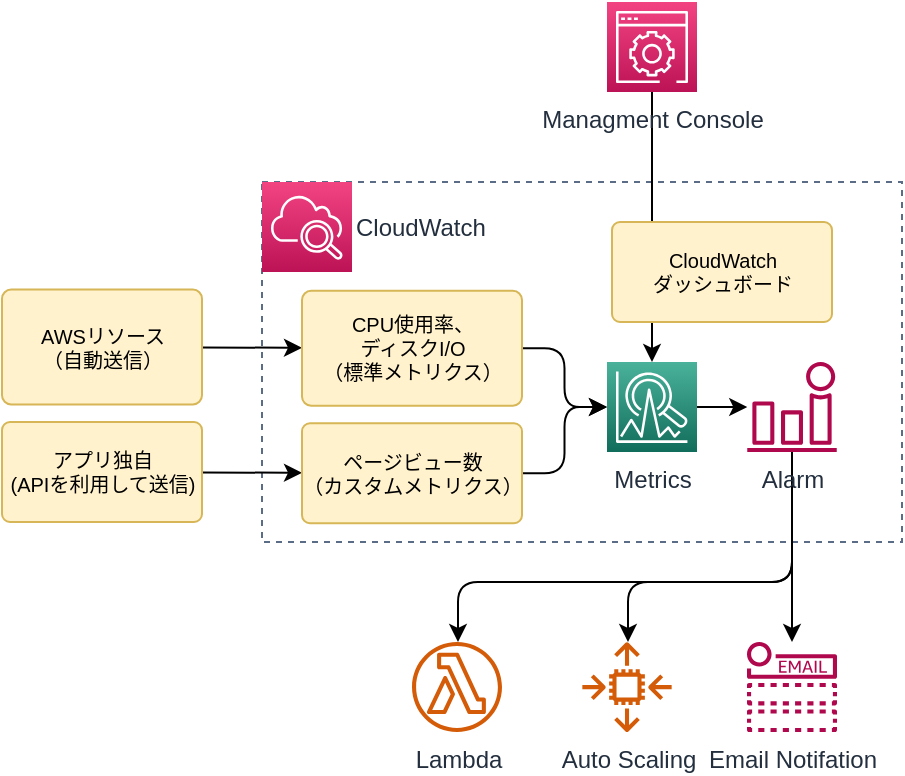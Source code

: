 <mxfile version="21.0.2" type="github" pages="5">
  <diagram id="PgkF_S0J_-EuKKebUi4g" name="Page-1">
    <mxGraphModel dx="1087" dy="732" grid="1" gridSize="10" guides="1" tooltips="1" connect="1" arrows="1" fold="1" page="1" pageScale="1" pageWidth="850" pageHeight="1100" math="0" shadow="0">
      <root>
        <mxCell id="0" />
        <mxCell id="1" parent="0" />
        <mxCell id="9" value="" style="fillColor=none;strokeColor=#5A6C86;dashed=1;verticalAlign=top;fontStyle=0;fontColor=#5A6C86;" parent="1" vertex="1">
          <mxGeometry x="240" y="120" width="320" height="180" as="geometry" />
        </mxCell>
        <mxCell id="2" value="CloudWatch" style="sketch=0;points=[[0,0,0],[0.25,0,0],[0.5,0,0],[0.75,0,0],[1,0,0],[0,1,0],[0.25,1,0],[0.5,1,0],[0.75,1,0],[1,1,0],[0,0.25,0],[0,0.5,0],[0,0.75,0],[1,0.25,0],[1,0.5,0],[1,0.75,0]];points=[[0,0,0],[0.25,0,0],[0.5,0,0],[0.75,0,0],[1,0,0],[0,1,0],[0.25,1,0],[0.5,1,0],[0.75,1,0],[1,1,0],[0,0.25,0],[0,0.5,0],[0,0.75,0],[1,0.25,0],[1,0.5,0],[1,0.75,0]];outlineConnect=0;fontColor=#232F3E;gradientColor=#F34482;gradientDirection=north;fillColor=#BC1356;strokeColor=#ffffff;dashed=0;verticalLabelPosition=middle;verticalAlign=middle;align=left;html=1;fontSize=12;fontStyle=0;aspect=fixed;shape=mxgraph.aws4.resourceIcon;resIcon=mxgraph.aws4.cloudwatch_2;labelPosition=right;" parent="1" vertex="1">
          <mxGeometry x="240" y="120" width="45" height="45" as="geometry" />
        </mxCell>
        <mxCell id="22" style="edgeStyle=orthogonalEdgeStyle;html=1;fontSize=10;" parent="1" source="3" target="4" edge="1">
          <mxGeometry relative="1" as="geometry" />
        </mxCell>
        <mxCell id="23" style="edgeStyle=orthogonalEdgeStyle;html=1;fontSize=10;" parent="1" source="3" target="5" edge="1">
          <mxGeometry relative="1" as="geometry">
            <Array as="points">
              <mxPoint x="505" y="320" />
              <mxPoint x="423" y="320" />
            </Array>
          </mxGeometry>
        </mxCell>
        <mxCell id="24" style="edgeStyle=orthogonalEdgeStyle;html=1;fontSize=10;" parent="1" source="3" target="6" edge="1">
          <mxGeometry relative="1" as="geometry">
            <Array as="points">
              <mxPoint x="505" y="320" />
              <mxPoint x="338" y="320" />
            </Array>
          </mxGeometry>
        </mxCell>
        <mxCell id="3" value="Alarm" style="sketch=0;outlineConnect=0;fontColor=#232F3E;gradientColor=none;fillColor=#B0084D;strokeColor=none;dashed=0;verticalLabelPosition=bottom;verticalAlign=top;align=center;html=1;fontSize=12;fontStyle=0;aspect=fixed;pointerEvents=1;shape=mxgraph.aws4.alarm;" parent="1" vertex="1">
          <mxGeometry x="482.5" y="210" width="45" height="45" as="geometry" />
        </mxCell>
        <mxCell id="4" value="Email Notifation" style="sketch=0;outlineConnect=0;fontColor=#232F3E;gradientColor=none;fillColor=#B0084D;strokeColor=none;dashed=0;verticalLabelPosition=bottom;verticalAlign=top;align=center;html=1;fontSize=12;fontStyle=0;aspect=fixed;pointerEvents=1;shape=mxgraph.aws4.email_notification;" parent="1" vertex="1">
          <mxGeometry x="482.5" y="350" width="45" height="45" as="geometry" />
        </mxCell>
        <mxCell id="5" value="Auto Scaling" style="sketch=0;outlineConnect=0;fontColor=#232F3E;gradientColor=none;fillColor=#D45B07;strokeColor=none;dashed=0;verticalLabelPosition=bottom;verticalAlign=top;align=center;html=1;fontSize=12;fontStyle=0;aspect=fixed;pointerEvents=1;shape=mxgraph.aws4.auto_scaling2;" parent="1" vertex="1">
          <mxGeometry x="400" y="350" width="45" height="45" as="geometry" />
        </mxCell>
        <mxCell id="6" value="Lambda" style="sketch=0;outlineConnect=0;fontColor=#232F3E;gradientColor=none;fillColor=#D45B07;strokeColor=none;dashed=0;verticalLabelPosition=bottom;verticalAlign=top;align=center;html=1;fontSize=12;fontStyle=0;aspect=fixed;pointerEvents=1;shape=mxgraph.aws4.lambda_function;" parent="1" vertex="1">
          <mxGeometry x="315" y="350" width="45" height="45" as="geometry" />
        </mxCell>
        <mxCell id="20" style="edgeStyle=orthogonalEdgeStyle;html=1;fontSize=10;" parent="1" source="7" target="3" edge="1">
          <mxGeometry relative="1" as="geometry" />
        </mxCell>
        <mxCell id="7" value="Metrics" style="sketch=0;points=[[0,0,0],[0.25,0,0],[0.5,0,0],[0.75,0,0],[1,0,0],[0,1,0],[0.25,1,0],[0.5,1,0],[0.75,1,0],[1,1,0],[0,0.25,0],[0,0.5,0],[0,0.75,0],[1,0.25,0],[1,0.5,0],[1,0.75,0]];outlineConnect=0;fontColor=#232F3E;gradientColor=#4AB29A;gradientDirection=north;fillColor=#116D5B;strokeColor=#ffffff;dashed=0;verticalLabelPosition=bottom;verticalAlign=top;align=center;html=1;fontSize=12;fontStyle=0;aspect=fixed;shape=mxgraph.aws4.resourceIcon;resIcon=mxgraph.aws4.lookout_for_metrics;" parent="1" vertex="1">
          <mxGeometry x="412.5" y="210" width="45" height="45" as="geometry" />
        </mxCell>
        <mxCell id="21" style="edgeStyle=orthogonalEdgeStyle;html=1;fontSize=10;" parent="1" source="8" target="7" edge="1">
          <mxGeometry relative="1" as="geometry" />
        </mxCell>
        <mxCell id="8" value="Managment Console" style="sketch=0;points=[[0,0,0],[0.25,0,0],[0.5,0,0],[0.75,0,0],[1,0,0],[0,1,0],[0.25,1,0],[0.5,1,0],[0.75,1,0],[1,1,0],[0,0.25,0],[0,0.5,0],[0,0.75,0],[1,0.25,0],[1,0.5,0],[1,0.75,0]];points=[[0,0,0],[0.25,0,0],[0.5,0,0],[0.75,0,0],[1,0,0],[0,1,0],[0.25,1,0],[0.5,1,0],[0.75,1,0],[1,1,0],[0,0.25,0],[0,0.5,0],[0,0.75,0],[1,0.25,0],[1,0.5,0],[1,0.75,0]];outlineConnect=0;fontColor=#232F3E;gradientColor=#F34482;gradientDirection=north;fillColor=#BC1356;strokeColor=#ffffff;dashed=0;verticalLabelPosition=bottom;verticalAlign=top;align=center;html=1;fontSize=12;fontStyle=0;aspect=fixed;shape=mxgraph.aws4.resourceIcon;resIcon=mxgraph.aws4.management_console;" parent="1" vertex="1">
          <mxGeometry x="412.5" y="30" width="45" height="45" as="geometry" />
        </mxCell>
        <mxCell id="15" style="edgeStyle=none;html=1;fontSize=10;" parent="1" source="10" target="12" edge="1">
          <mxGeometry relative="1" as="geometry" />
        </mxCell>
        <mxCell id="10" value="AWSリソース&lt;br style=&quot;font-size: 10px;&quot;&gt;（自動送信）" style="rounded=1;html=1;fillColor=#fff2cc;strokeColor=#d6b656;arcSize=8;fontSize=10;" parent="1" vertex="1">
          <mxGeometry x="110" y="173.75" width="100" height="57.5" as="geometry" />
        </mxCell>
        <mxCell id="16" style="edgeStyle=none;html=1;fontSize=10;" parent="1" source="11" target="13" edge="1">
          <mxGeometry relative="1" as="geometry" />
        </mxCell>
        <mxCell id="11" value="アプリ独自&lt;br style=&quot;font-size: 10px;&quot;&gt;(APIを利用して送信)" style="rounded=1;html=1;fillColor=#fff2cc;strokeColor=#d6b656;arcSize=8;fontSize=10;" parent="1" vertex="1">
          <mxGeometry x="110" y="240" width="100" height="50" as="geometry" />
        </mxCell>
        <mxCell id="17" style="edgeStyle=orthogonalEdgeStyle;html=1;entryX=0;entryY=0.5;entryDx=0;entryDy=0;entryPerimeter=0;fontSize=10;" parent="1" source="12" target="7" edge="1">
          <mxGeometry relative="1" as="geometry" />
        </mxCell>
        <mxCell id="12" value="CPU使用率、&lt;br style=&quot;font-size: 10px;&quot;&gt;ディスクI/O&lt;br style=&quot;font-size: 10px;&quot;&gt;（標準メトリクス）" style="rounded=1;html=1;fillColor=#fff2cc;strokeColor=#d6b656;arcSize=8;fontSize=10;" parent="1" vertex="1">
          <mxGeometry x="260" y="174.38" width="110" height="57.5" as="geometry" />
        </mxCell>
        <mxCell id="18" style="edgeStyle=orthogonalEdgeStyle;html=1;entryX=0;entryY=0.5;entryDx=0;entryDy=0;entryPerimeter=0;fontSize=10;" parent="1" source="13" target="7" edge="1">
          <mxGeometry relative="1" as="geometry" />
        </mxCell>
        <mxCell id="13" value="ページビュー数&lt;br style=&quot;font-size: 10px;&quot;&gt;（カスタムメトリクス）" style="rounded=1;html=1;fillColor=#fff2cc;strokeColor=#d6b656;arcSize=8;fontSize=10;" parent="1" vertex="1">
          <mxGeometry x="260" y="240.63" width="110" height="50" as="geometry" />
        </mxCell>
        <mxCell id="14" value="CloudWatch&lt;br&gt;ダッシュボード" style="rounded=1;html=1;fillColor=#fff2cc;strokeColor=#d6b656;arcSize=8;fontSize=10;" parent="1" vertex="1">
          <mxGeometry x="415" y="140" width="110" height="50" as="geometry" />
        </mxCell>
      </root>
    </mxGraphModel>
  </diagram>
  <diagram id="CU1hfa4YnLP39Us-rsqP" name="Page-2">
    <mxGraphModel dx="1087" dy="732" grid="1" gridSize="10" guides="1" tooltips="1" connect="1" arrows="1" fold="1" page="1" pageScale="1" pageWidth="850" pageHeight="1100" math="0" shadow="0">
      <root>
        <mxCell id="0" />
        <mxCell id="1" parent="0" />
        <mxCell id="VeV3euREnRWsJ__qWcQx-11" style="edgeStyle=orthogonalEdgeStyle;html=1;fontSize=10;" parent="1" source="VeV3euREnRWsJ__qWcQx-2" target="VeV3euREnRWsJ__qWcQx-3" edge="1">
          <mxGeometry relative="1" as="geometry" />
        </mxCell>
        <mxCell id="VeV3euREnRWsJ__qWcQx-2" value="CloudWatch" style="sketch=0;points=[[0,0,0],[0.25,0,0],[0.5,0,0],[0.75,0,0],[1,0,0],[0,1,0],[0.25,1,0],[0.5,1,0],[0.75,1,0],[1,1,0],[0,0.25,0],[0,0.5,0],[0,0.75,0],[1,0.25,0],[1,0.5,0],[1,0.75,0]];points=[[0,0,0],[0.25,0,0],[0.5,0,0],[0.75,0,0],[1,0,0],[0,1,0],[0.25,1,0],[0.5,1,0],[0.75,1,0],[1,1,0],[0,0.25,0],[0,0.5,0],[0,0.75,0],[1,0.25,0],[1,0.5,0],[1,0.75,0]];outlineConnect=0;fontColor=#232F3E;gradientColor=#F34482;gradientDirection=north;fillColor=#BC1356;strokeColor=#ffffff;dashed=0;verticalLabelPosition=bottom;verticalAlign=top;align=center;html=1;fontSize=12;fontStyle=0;aspect=fixed;shape=mxgraph.aws4.resourceIcon;resIcon=mxgraph.aws4.cloudwatch_2;" parent="1" vertex="1">
          <mxGeometry x="403" y="190" width="45" height="45" as="geometry" />
        </mxCell>
        <mxCell id="VeV3euREnRWsJ__qWcQx-13" style="edgeStyle=orthogonalEdgeStyle;html=1;entryX=1;entryY=0.5;entryDx=0;entryDy=0;entryPerimeter=0;fontSize=10;" parent="1" source="VeV3euREnRWsJ__qWcQx-3" target="VeV3euREnRWsJ__qWcQx-5" edge="1">
          <mxGeometry relative="1" as="geometry">
            <Array as="points">
              <mxPoint x="593" y="343" />
            </Array>
          </mxGeometry>
        </mxCell>
        <mxCell id="VeV3euREnRWsJ__qWcQx-3" value="Alarm" style="sketch=0;outlineConnect=0;fontColor=#232F3E;gradientColor=none;fillColor=#B0084D;strokeColor=none;dashed=0;verticalLabelPosition=bottom;verticalAlign=top;align=center;html=1;fontSize=12;fontStyle=0;aspect=fixed;pointerEvents=1;shape=mxgraph.aws4.alarm;" parent="1" vertex="1">
          <mxGeometry x="570" y="190" width="45" height="45" as="geometry" />
        </mxCell>
        <mxCell id="VeV3euREnRWsJ__qWcQx-15" style="edgeStyle=orthogonalEdgeStyle;html=1;fontSize=10;" parent="1" source="VeV3euREnRWsJ__qWcQx-4" edge="1">
          <mxGeometry relative="1" as="geometry">
            <mxPoint x="330" y="343" as="targetPoint" />
          </mxGeometry>
        </mxCell>
        <mxCell id="VeV3euREnRWsJ__qWcQx-4" value="Email" style="sketch=0;outlineConnect=0;fontColor=#232F3E;gradientColor=none;fillColor=#B0084D;strokeColor=none;dashed=0;verticalLabelPosition=bottom;verticalAlign=top;align=center;html=1;fontSize=12;fontStyle=0;aspect=fixed;pointerEvents=1;shape=mxgraph.aws4.email_notification;" parent="1" vertex="1">
          <mxGeometry x="403" y="320" width="45" height="45" as="geometry" />
        </mxCell>
        <mxCell id="VeV3euREnRWsJ__qWcQx-14" style="edgeStyle=orthogonalEdgeStyle;html=1;fontSize=10;" parent="1" source="VeV3euREnRWsJ__qWcQx-5" target="VeV3euREnRWsJ__qWcQx-4" edge="1">
          <mxGeometry relative="1" as="geometry" />
        </mxCell>
        <mxCell id="VeV3euREnRWsJ__qWcQx-5" value="SNS" style="sketch=0;points=[[0,0,0],[0.25,0,0],[0.5,0,0],[0.75,0,0],[1,0,0],[0,1,0],[0.25,1,0],[0.5,1,0],[0.75,1,0],[1,1,0],[0,0.25,0],[0,0.5,0],[0,0.75,0],[1,0.25,0],[1,0.5,0],[1,0.75,0]];outlineConnect=0;fontColor=#232F3E;gradientColor=#FF4F8B;gradientDirection=north;fillColor=#BC1356;strokeColor=#ffffff;dashed=0;verticalLabelPosition=bottom;verticalAlign=top;align=center;html=1;fontSize=12;fontStyle=0;aspect=fixed;shape=mxgraph.aws4.resourceIcon;resIcon=mxgraph.aws4.sns;" parent="1" vertex="1">
          <mxGeometry x="510" y="320" width="45" height="45" as="geometry" />
        </mxCell>
        <mxCell id="VeV3euREnRWsJ__qWcQx-7" value="担当者" style="verticalLabelPosition=bottom;html=1;verticalAlign=top;align=center;strokeColor=none;fillColor=#00BEF2;shape=mxgraph.azure.user;fontSize=10;" parent="1" vertex="1">
          <mxGeometry x="280" y="320" width="47.5" height="50" as="geometry" />
        </mxCell>
        <mxCell id="rlrVtC1gecUWsCmkP0pN-3" style="edgeStyle=orthogonalEdgeStyle;html=1;fontSize=10;" parent="1" source="VeV3euREnRWsJ__qWcQx-8" target="rlrVtC1gecUWsCmkP0pN-2" edge="1">
          <mxGeometry relative="1" as="geometry" />
        </mxCell>
        <mxCell id="rlrVtC1gecUWsCmkP0pN-5" style="edgeStyle=orthogonalEdgeStyle;html=1;entryX=0;entryY=0.5;entryDx=0;entryDy=0;fontSize=10;" parent="1" source="VeV3euREnRWsJ__qWcQx-8" target="rlrVtC1gecUWsCmkP0pN-1" edge="1">
          <mxGeometry relative="1" as="geometry">
            <Array as="points">
              <mxPoint x="193" y="145" />
            </Array>
          </mxGeometry>
        </mxCell>
        <mxCell id="VeV3euREnRWsJ__qWcQx-8" value="Instance with&lt;br&gt;CloudWatch" style="sketch=0;outlineConnect=0;fontColor=#232F3E;gradientColor=none;fillColor=#D45B07;strokeColor=none;dashed=0;verticalLabelPosition=bottom;verticalAlign=top;align=center;html=1;fontSize=12;fontStyle=0;aspect=fixed;pointerEvents=1;shape=mxgraph.aws4.instance_with_cloudwatch2;" parent="1" vertex="1">
          <mxGeometry x="170" y="190" width="45" height="45" as="geometry" />
        </mxCell>
        <mxCell id="rlrVtC1gecUWsCmkP0pN-6" style="edgeStyle=orthogonalEdgeStyle;html=1;fontSize=10;" parent="1" source="rlrVtC1gecUWsCmkP0pN-1" target="VeV3euREnRWsJ__qWcQx-2" edge="1">
          <mxGeometry relative="1" as="geometry" />
        </mxCell>
        <mxCell id="rlrVtC1gecUWsCmkP0pN-1" value="アプリケーションの&lt;br&gt;メモリ使用率&lt;br&gt;(カスタムメトリクス)" style="rounded=1;html=1;fillColor=#fff2cc;strokeColor=#d6b656;arcSize=8;fontSize=10;" parent="1" vertex="1">
          <mxGeometry x="248.75" y="120" width="110" height="50" as="geometry" />
        </mxCell>
        <mxCell id="rlrVtC1gecUWsCmkP0pN-4" style="edgeStyle=orthogonalEdgeStyle;html=1;fontSize=10;" parent="1" source="rlrVtC1gecUWsCmkP0pN-2" target="VeV3euREnRWsJ__qWcQx-2" edge="1">
          <mxGeometry relative="1" as="geometry" />
        </mxCell>
        <mxCell id="rlrVtC1gecUWsCmkP0pN-2" value="CPU使用率&lt;br&gt;(標準メトリクス)" style="rounded=1;html=1;fillColor=#fff2cc;strokeColor=#d6b656;arcSize=8;fontSize=10;" parent="1" vertex="1">
          <mxGeometry x="248.75" y="187.5" width="110" height="50" as="geometry" />
        </mxCell>
        <mxCell id="rlrVtC1gecUWsCmkP0pN-7" value="CPU使用率 &amp;gt; x %" style="text;strokeColor=none;align=center;fillColor=none;html=1;verticalAlign=middle;whiteSpace=wrap;rounded=0;fontSize=10;" parent="1" vertex="1">
          <mxGeometry x="460" y="180" width="110" height="30" as="geometry" />
        </mxCell>
        <mxCell id="rlrVtC1gecUWsCmkP0pN-9" value="eg.CPU使用率が80%&lt;br&gt;超えたら通知する" style="shape=callout;whiteSpace=wrap;html=1;perimeter=calloutPerimeter;fontSize=10;size=20;position=0.09;position2=0.35;" parent="1" vertex="1">
          <mxGeometry x="540" y="108.75" width="115" height="72.5" as="geometry" />
        </mxCell>
      </root>
    </mxGraphModel>
  </diagram>
  <diagram id="yVawFcTvRdAB2fpIhL90" name="Page-3">
    <mxGraphModel dx="1087" dy="732" grid="1" gridSize="10" guides="1" tooltips="1" connect="1" arrows="1" fold="1" page="1" pageScale="1" pageWidth="827" pageHeight="1169" math="0" shadow="0">
      <root>
        <mxCell id="0" />
        <mxCell id="1" parent="0" />
        <mxCell id="Q3ulu-tnbnse4FUlbP0e-1" style="edgeStyle=orthogonalEdgeStyle;html=1;fontSize=10;" edge="1" parent="1" target="Q3ulu-tnbnse4FUlbP0e-4">
          <mxGeometry relative="1" as="geometry">
            <mxPoint x="448" y="212.5" as="sourcePoint" />
          </mxGeometry>
        </mxCell>
        <mxCell id="Q3ulu-tnbnse4FUlbP0e-3" style="edgeStyle=orthogonalEdgeStyle;html=1;entryX=1;entryY=0.5;entryDx=0;entryDy=0;entryPerimeter=0;fontSize=10;" edge="1" parent="1" source="Q3ulu-tnbnse4FUlbP0e-4" target="Q3ulu-tnbnse4FUlbP0e-8">
          <mxGeometry relative="1" as="geometry">
            <Array as="points">
              <mxPoint x="593" y="343" />
            </Array>
          </mxGeometry>
        </mxCell>
        <mxCell id="Q3ulu-tnbnse4FUlbP0e-4" value="Alarm" style="sketch=0;outlineConnect=0;fontColor=#232F3E;gradientColor=none;fillColor=#B0084D;strokeColor=none;dashed=0;verticalLabelPosition=bottom;verticalAlign=top;align=center;html=1;fontSize=12;fontStyle=0;aspect=fixed;pointerEvents=1;shape=mxgraph.aws4.alarm;" vertex="1" parent="1">
          <mxGeometry x="570" y="190" width="45" height="45" as="geometry" />
        </mxCell>
        <mxCell id="Q3ulu-tnbnse4FUlbP0e-5" style="edgeStyle=orthogonalEdgeStyle;html=1;fontSize=10;" edge="1" parent="1" source="Q3ulu-tnbnse4FUlbP0e-6">
          <mxGeometry relative="1" as="geometry">
            <mxPoint x="330" y="343" as="targetPoint" />
          </mxGeometry>
        </mxCell>
        <mxCell id="Q3ulu-tnbnse4FUlbP0e-6" value="Email" style="sketch=0;outlineConnect=0;fontColor=#232F3E;gradientColor=none;fillColor=#B0084D;strokeColor=none;dashed=0;verticalLabelPosition=bottom;verticalAlign=top;align=center;html=1;fontSize=12;fontStyle=0;aspect=fixed;pointerEvents=1;shape=mxgraph.aws4.email_notification;" vertex="1" parent="1">
          <mxGeometry x="403" y="320" width="45" height="45" as="geometry" />
        </mxCell>
        <mxCell id="Q3ulu-tnbnse4FUlbP0e-7" style="edgeStyle=orthogonalEdgeStyle;html=1;fontSize=10;" edge="1" parent="1" source="Q3ulu-tnbnse4FUlbP0e-8" target="Q3ulu-tnbnse4FUlbP0e-6">
          <mxGeometry relative="1" as="geometry" />
        </mxCell>
        <mxCell id="Q3ulu-tnbnse4FUlbP0e-8" value="SNS" style="sketch=0;points=[[0,0,0],[0.25,0,0],[0.5,0,0],[0.75,0,0],[1,0,0],[0,1,0],[0.25,1,0],[0.5,1,0],[0.75,1,0],[1,1,0],[0,0.25,0],[0,0.5,0],[0,0.75,0],[1,0.25,0],[1,0.5,0],[1,0.75,0]];outlineConnect=0;fontColor=#232F3E;gradientColor=#FF4F8B;gradientDirection=north;fillColor=#BC1356;strokeColor=#ffffff;dashed=0;verticalLabelPosition=bottom;verticalAlign=top;align=center;html=1;fontSize=12;fontStyle=0;aspect=fixed;shape=mxgraph.aws4.resourceIcon;resIcon=mxgraph.aws4.sns;" vertex="1" parent="1">
          <mxGeometry x="510" y="320" width="45" height="45" as="geometry" />
        </mxCell>
        <mxCell id="Q3ulu-tnbnse4FUlbP0e-9" value="担当者" style="verticalLabelPosition=bottom;html=1;verticalAlign=top;align=center;strokeColor=none;fillColor=#00BEF2;shape=mxgraph.azure.user;fontSize=10;" vertex="1" parent="1">
          <mxGeometry x="280" y="320" width="47.5" height="50" as="geometry" />
        </mxCell>
        <mxCell id="Q3ulu-tnbnse4FUlbP0e-10" style="edgeStyle=orthogonalEdgeStyle;html=1;fontSize=10;" edge="1" parent="1" source="bj99mIOj4ROi2pCqVXR3-1" target="Q3ulu-tnbnse4FUlbP0e-16">
          <mxGeometry relative="1" as="geometry">
            <mxPoint x="215" y="212.5" as="sourcePoint" />
          </mxGeometry>
        </mxCell>
        <mxCell id="Q3ulu-tnbnse4FUlbP0e-13" style="edgeStyle=orthogonalEdgeStyle;html=1;fontSize=10;" edge="1" parent="1" source="Q3ulu-tnbnse4FUlbP0e-14" target="Q3ulu-tnbnse4FUlbP0e-19">
          <mxGeometry relative="1" as="geometry">
            <mxPoint x="425.5" y="190" as="targetPoint" />
          </mxGeometry>
        </mxCell>
        <mxCell id="Q3ulu-tnbnse4FUlbP0e-14" value="アプリケーションログ" style="rounded=1;html=1;fillColor=#fff2cc;strokeColor=#d6b656;arcSize=8;fontSize=10;" vertex="1" parent="1">
          <mxGeometry x="248.75" y="106.25" width="110" height="50" as="geometry" />
        </mxCell>
        <mxCell id="Q3ulu-tnbnse4FUlbP0e-15" style="edgeStyle=orthogonalEdgeStyle;html=1;fontSize=10;" edge="1" parent="1" source="Q3ulu-tnbnse4FUlbP0e-16">
          <mxGeometry relative="1" as="geometry">
            <mxPoint x="403" y="212.5" as="targetPoint" />
          </mxGeometry>
        </mxCell>
        <mxCell id="Q3ulu-tnbnse4FUlbP0e-16" value="システムログ・&lt;br&gt;アプリケーションログ" style="rounded=1;html=1;fillColor=#fff2cc;strokeColor=#d6b656;arcSize=8;fontSize=10;" vertex="1" parent="1">
          <mxGeometry x="248.75" y="187.5" width="110" height="50" as="geometry" />
        </mxCell>
        <mxCell id="Q3ulu-tnbnse4FUlbP0e-17" value="メトリクスフィルター&lt;br&gt;&quot;[ERROR]を含む&quot;" style="text;strokeColor=none;align=center;fillColor=none;html=1;verticalAlign=middle;whiteSpace=wrap;rounded=0;fontSize=10;fontStyle=1;fontColor=#0000FF;" vertex="1" parent="1">
          <mxGeometry x="448" y="165.77" width="110" height="30" as="geometry" />
        </mxCell>
        <mxCell id="Q3ulu-tnbnse4FUlbP0e-18" value="eg.[ERROR]が１分間に5回以上で通知" style="shape=callout;whiteSpace=wrap;html=1;perimeter=calloutPerimeter;fontSize=10;size=20;position=0.09;position2=0.35;" vertex="1" parent="1">
          <mxGeometry x="540" y="108.75" width="115" height="72.5" as="geometry" />
        </mxCell>
        <mxCell id="Q3ulu-tnbnse4FUlbP0e-19" value="CloudWatch&lt;br&gt;Logs" style="sketch=0;outlineConnect=0;fontColor=#232F3E;gradientColor=none;fillColor=#B0084D;strokeColor=none;dashed=0;verticalLabelPosition=bottom;verticalAlign=top;align=center;html=1;fontSize=12;fontStyle=0;aspect=fixed;pointerEvents=1;shape=mxgraph.aws4.logs;" vertex="1" parent="1">
          <mxGeometry x="403" y="195.77" width="45" height="33.46" as="geometry" />
        </mxCell>
        <mxCell id="bj99mIOj4ROi2pCqVXR3-2" style="rounded=1;orthogonalLoop=1;jettySize=auto;html=1;entryX=0;entryY=0.5;entryDx=0;entryDy=0;" edge="1" parent="1" source="Q3ulu-tnbnse4FUlbP0e-21" target="Q3ulu-tnbnse4FUlbP0e-14">
          <mxGeometry relative="1" as="geometry" />
        </mxCell>
        <mxCell id="Q3ulu-tnbnse4FUlbP0e-21" value="Lambda" style="sketch=0;outlineConnect=0;fontColor=#232F3E;gradientColor=none;fillColor=#D45B07;strokeColor=none;dashed=0;verticalLabelPosition=bottom;verticalAlign=top;align=center;html=1;fontSize=12;fontStyle=0;aspect=fixed;pointerEvents=1;shape=mxgraph.aws4.lambda_function;" vertex="1" parent="1">
          <mxGeometry x="150" y="108.75" width="45" height="45" as="geometry" />
        </mxCell>
        <mxCell id="bj99mIOj4ROi2pCqVXR3-1" value="Instance with&lt;br&gt;CloudWatch" style="sketch=0;outlineConnect=0;fontColor=#232F3E;gradientColor=none;fillColor=#D45B07;strokeColor=none;dashed=0;verticalLabelPosition=bottom;verticalAlign=top;align=center;html=1;fontSize=12;fontStyle=0;aspect=fixed;pointerEvents=1;shape=mxgraph.aws4.instance_with_cloudwatch2;" vertex="1" parent="1">
          <mxGeometry x="150" y="190" width="45" height="45" as="geometry" />
        </mxCell>
      </root>
    </mxGraphModel>
  </diagram>
  <diagram id="has8awDeGS8eypAVzSdL" name="Page-4">
    <mxGraphModel dx="1087" dy="732" grid="1" gridSize="10" guides="1" tooltips="1" connect="1" arrows="1" fold="1" page="1" pageScale="1" pageWidth="827" pageHeight="1169" math="0" shadow="0">
      <root>
        <mxCell id="0" />
        <mxCell id="1" parent="0" />
        <mxCell id="tgzpQOHX6HKWyrsKKcN7-5" value="ターゲット" style="fillColor=none;strokeColor=#5A6C86;dashed=1;verticalAlign=top;fontStyle=0;fontColor=#5A6C86;whiteSpace=wrap;html=1;" vertex="1" parent="1">
          <mxGeometry x="504.5" y="160" width="190" height="202" as="geometry" />
        </mxCell>
        <mxCell id="tgzpQOHX6HKWyrsKKcN7-4" value="イベントソース" style="fillColor=none;strokeColor=#5A6C86;dashed=1;verticalAlign=top;fontStyle=0;fontColor=#5A6C86;whiteSpace=wrap;html=1;" vertex="1" parent="1">
          <mxGeometry x="133" y="160" width="170" height="202" as="geometry" />
        </mxCell>
        <mxCell id="tgzpQOHX6HKWyrsKKcN7-6" style="edgeStyle=orthogonalEdgeStyle;rounded=0;orthogonalLoop=1;jettySize=auto;html=1;" edge="1" parent="1" source="tgzpQOHX6HKWyrsKKcN7-1" target="tgzpQOHX6HKWyrsKKcN7-3">
          <mxGeometry relative="1" as="geometry" />
        </mxCell>
        <mxCell id="tgzpQOHX6HKWyrsKKcN7-1" value="時間ベースのイベント" style="sketch=0;outlineConnect=0;fontColor=#232F3E;gradientColor=none;fillColor=#B0084D;strokeColor=none;dashed=0;verticalLabelPosition=bottom;verticalAlign=top;align=center;html=1;fontSize=12;fontStyle=0;aspect=fixed;pointerEvents=1;shape=mxgraph.aws4.event_time_based;" vertex="1" parent="1">
          <mxGeometry x="195.5" y="192" width="45" height="45" as="geometry" />
        </mxCell>
        <mxCell id="tgzpQOHX6HKWyrsKKcN7-7" style="edgeStyle=orthogonalEdgeStyle;rounded=0;orthogonalLoop=1;jettySize=auto;html=1;" edge="1" parent="1" source="tgzpQOHX6HKWyrsKKcN7-2" target="tgzpQOHX6HKWyrsKKcN7-3">
          <mxGeometry relative="1" as="geometry" />
        </mxCell>
        <mxCell id="tgzpQOHX6HKWyrsKKcN7-2" value="システムイベント" style="sketch=0;outlineConnect=0;fontColor=#232F3E;gradientColor=none;fillColor=#B0084D;strokeColor=none;dashed=0;verticalLabelPosition=bottom;verticalAlign=top;align=center;html=1;fontSize=12;fontStyle=0;aspect=fixed;pointerEvents=1;shape=mxgraph.aws4.event_event_based;" vertex="1" parent="1">
          <mxGeometry x="195.5" y="282" width="45" height="45" as="geometry" />
        </mxCell>
        <mxCell id="tgzpQOHX6HKWyrsKKcN7-9" style="edgeStyle=orthogonalEdgeStyle;rounded=0;orthogonalLoop=1;jettySize=auto;html=1;entryX=0;entryY=0.713;entryDx=0;entryDy=0;entryPerimeter=0;" edge="1" parent="1" source="tgzpQOHX6HKWyrsKKcN7-3" target="tgzpQOHX6HKWyrsKKcN7-5">
          <mxGeometry relative="1" as="geometry" />
        </mxCell>
        <mxCell id="tgzpQOHX6HKWyrsKKcN7-3" value="ルール" style="sketch=0;outlineConnect=0;fontColor=#232F3E;gradientColor=none;fillColor=#B0084D;strokeColor=none;dashed=0;verticalLabelPosition=bottom;verticalAlign=top;align=center;html=1;fontSize=12;fontStyle=0;aspect=fixed;pointerEvents=1;shape=mxgraph.aws4.rule_2;" vertex="1" parent="1">
          <mxGeometry x="375.5" y="282" width="45" height="43.85" as="geometry" />
        </mxCell>
        <mxCell id="tgzpQOHX6HKWyrsKKcN7-8" value="・EC2インスタンスの停止/再起動/削除&lt;br&gt;・Lambda関数&lt;br&gt;・AWS Batchジョブ&lt;br&gt;・ECSタスク&lt;br&gt;・SNSトピック&lt;br&gt;・SQSキュー&lt;br&gt;・SSM RunCommand&lt;br&gt;etc." style="text;strokeColor=none;align=left;fillColor=none;html=1;verticalAlign=middle;whiteSpace=wrap;rounded=0;" vertex="1" parent="1">
          <mxGeometry x="519.5" y="192" width="160" height="165" as="geometry" />
        </mxCell>
        <mxCell id="tgzpQOHX6HKWyrsKKcN7-10" value="スケジュール式&lt;br&gt;(Cron式、rate式)" style="text;strokeColor=none;align=left;fillColor=none;html=1;verticalAlign=middle;whiteSpace=wrap;rounded=0;" vertex="1" parent="1">
          <mxGeometry x="315.5" y="162" width="120" height="40" as="geometry" />
        </mxCell>
        <mxCell id="tgzpQOHX6HKWyrsKKcN7-12" value="アクション&lt;br&gt;実行" style="text;strokeColor=none;align=left;fillColor=none;html=1;verticalAlign=middle;whiteSpace=wrap;rounded=0;" vertex="1" parent="1">
          <mxGeometry x="429.5" y="254.5" width="75" height="40" as="geometry" />
        </mxCell>
        <mxCell id="tgzpQOHX6HKWyrsKKcN7-13" value="イベント&lt;br&gt;パターン" style="text;strokeColor=none;align=left;fillColor=none;html=1;verticalAlign=middle;whiteSpace=wrap;rounded=0;" vertex="1" parent="1">
          <mxGeometry x="303" y="262" width="70" height="40" as="geometry" />
        </mxCell>
      </root>
    </mxGraphModel>
  </diagram>
  <diagram id="uu-NLRbAKvHigZzXhTlc" name="Page-5">
    <mxGraphModel dx="1087" dy="732" grid="1" gridSize="10" guides="1" tooltips="1" connect="1" arrows="1" fold="1" page="1" pageScale="1" pageWidth="827" pageHeight="1169" math="0" shadow="0">
      <root>
        <mxCell id="0" />
        <mxCell id="1" parent="0" />
        <mxCell id="wWAE4MB1PSfpswU9pt-E-6" style="edgeStyle=orthogonalEdgeStyle;rounded=1;orthogonalLoop=1;jettySize=auto;html=1;entryX=0;entryY=0.5;entryDx=0;entryDy=0;strokeWidth=2;strokeColor=#004C99;" edge="1" parent="1" source="Guc1fHOP2zh8vGCTjZYb-1" target="wWAE4MB1PSfpswU9pt-E-1">
          <mxGeometry relative="1" as="geometry">
            <Array as="points">
              <mxPoint x="510" y="443" />
              <mxPoint x="510" y="299" />
            </Array>
          </mxGeometry>
        </mxCell>
        <mxCell id="wWAE4MB1PSfpswU9pt-E-7" style="edgeStyle=orthogonalEdgeStyle;rounded=1;orthogonalLoop=1;jettySize=auto;html=1;entryX=0;entryY=0.5;entryDx=0;entryDy=0;entryPerimeter=0;strokeWidth=2;strokeColor=#004C99;" edge="1" parent="1" source="Guc1fHOP2zh8vGCTjZYb-1" target="Guc1fHOP2zh8vGCTjZYb-9">
          <mxGeometry relative="1" as="geometry">
            <Array as="points">
              <mxPoint x="510" y="443" />
              <mxPoint x="510" y="378" />
            </Array>
          </mxGeometry>
        </mxCell>
        <mxCell id="wWAE4MB1PSfpswU9pt-E-8" style="edgeStyle=orthogonalEdgeStyle;rounded=1;orthogonalLoop=1;jettySize=auto;html=1;strokeWidth=2;strokeColor=#004C99;" edge="1" parent="1" source="Guc1fHOP2zh8vGCTjZYb-1" target="Guc1fHOP2zh8vGCTjZYb-10">
          <mxGeometry relative="1" as="geometry">
            <Array as="points">
              <mxPoint x="510" y="443" />
              <mxPoint x="510" y="477" />
            </Array>
          </mxGeometry>
        </mxCell>
        <mxCell id="wWAE4MB1PSfpswU9pt-E-9" style="edgeStyle=orthogonalEdgeStyle;rounded=1;orthogonalLoop=1;jettySize=auto;html=1;strokeWidth=2;strokeColor=#004C99;" edge="1" parent="1" source="Guc1fHOP2zh8vGCTjZYb-1" target="Guc1fHOP2zh8vGCTjZYb-12">
          <mxGeometry relative="1" as="geometry">
            <Array as="points">
              <mxPoint x="510" y="443" />
              <mxPoint x="510" y="559" />
            </Array>
          </mxGeometry>
        </mxCell>
        <mxCell id="Guc1fHOP2zh8vGCTjZYb-1" value="CloudTrail" style="sketch=0;points=[[0,0,0],[0.25,0,0],[0.5,0,0],[0.75,0,0],[1,0,0],[0,1,0],[0.25,1,0],[0.5,1,0],[0.75,1,0],[1,1,0],[0,0.25,0],[0,0.5,0],[0,0.75,0],[1,0.25,0],[1,0.5,0],[1,0.75,0]];points=[[0,0,0],[0.25,0,0],[0.5,0,0],[0.75,0,0],[1,0,0],[0,1,0],[0.25,1,0],[0.5,1,0],[0.75,1,0],[1,1,0],[0,0.25,0],[0,0.5,0],[0,0.75,0],[1,0.25,0],[1,0.5,0],[1,0.75,0]];outlineConnect=0;fontColor=#232F3E;gradientColor=#F34482;gradientDirection=north;fillColor=#BC1356;strokeColor=#ffffff;dashed=0;verticalLabelPosition=bottom;verticalAlign=top;align=center;html=1;fontSize=12;fontStyle=0;aspect=fixed;shape=mxgraph.aws4.resourceIcon;resIcon=mxgraph.aws4.cloudtrail;" vertex="1" parent="1">
          <mxGeometry x="391" y="420" width="45" height="45" as="geometry" />
        </mxCell>
        <mxCell id="wWAE4MB1PSfpswU9pt-E-2" style="edgeStyle=orthogonalEdgeStyle;rounded=1;orthogonalLoop=1;jettySize=auto;html=1;entryX=0;entryY=0.5;entryDx=0;entryDy=0;entryPerimeter=0;strokeWidth=2;strokeColor=#004C99;" edge="1" parent="1" source="Guc1fHOP2zh8vGCTjZYb-2" target="Guc1fHOP2zh8vGCTjZYb-1">
          <mxGeometry relative="1" as="geometry">
            <Array as="points">
              <mxPoint x="300" y="293" />
              <mxPoint x="300" y="443" />
            </Array>
          </mxGeometry>
        </mxCell>
        <mxCell id="Guc1fHOP2zh8vGCTjZYb-2" value="Managment Console" style="sketch=0;points=[[0,0,0],[0.25,0,0],[0.5,0,0],[0.75,0,0],[1,0,0],[0,1,0],[0.25,1,0],[0.5,1,0],[0.75,1,0],[1,1,0],[0,0.25,0],[0,0.5,0],[0,0.75,0],[1,0.25,0],[1,0.5,0],[1,0.75,0]];points=[[0,0,0],[0.25,0,0],[0.5,0,0],[0.75,0,0],[1,0,0],[0,1,0],[0.25,1,0],[0.5,1,0],[0.75,1,0],[1,1,0],[0,0.25,0],[0,0.5,0],[0,0.75,0],[1,0.25,0],[1,0.5,0],[1,0.75,0]];outlineConnect=0;fontColor=#232F3E;gradientColor=#F34482;gradientDirection=north;fillColor=#BC1356;strokeColor=#ffffff;dashed=0;verticalLabelPosition=bottom;verticalAlign=top;align=center;html=1;fontSize=12;fontStyle=0;aspect=fixed;shape=mxgraph.aws4.resourceIcon;resIcon=mxgraph.aws4.management_console;" vertex="1" parent="1">
          <mxGeometry x="200" y="270" width="45" height="45" as="geometry" />
        </mxCell>
        <mxCell id="wWAE4MB1PSfpswU9pt-E-4" style="edgeStyle=orthogonalEdgeStyle;rounded=1;orthogonalLoop=1;jettySize=auto;html=1;strokeWidth=2;strokeColor=#004C99;" edge="1" parent="1" source="Guc1fHOP2zh8vGCTjZYb-5" target="Guc1fHOP2zh8vGCTjZYb-1">
          <mxGeometry relative="1" as="geometry">
            <Array as="points">
              <mxPoint x="300" y="477" />
              <mxPoint x="300" y="443" />
            </Array>
          </mxGeometry>
        </mxCell>
        <mxCell id="Guc1fHOP2zh8vGCTjZYb-5" value="ツールとSDK" style="sketch=0;outlineConnect=0;fontColor=#232F3E;gradientColor=none;fillColor=#232F3D;strokeColor=none;dashed=0;verticalLabelPosition=bottom;verticalAlign=top;align=center;html=1;fontSize=12;fontStyle=0;aspect=fixed;pointerEvents=1;shape=mxgraph.aws4.external_sdk;" vertex="1" parent="1">
          <mxGeometry x="200" y="450.92" width="45" height="51.62" as="geometry" />
        </mxCell>
        <mxCell id="wWAE4MB1PSfpswU9pt-E-3" style="edgeStyle=orthogonalEdgeStyle;rounded=1;orthogonalLoop=1;jettySize=auto;html=1;entryX=0;entryY=0.5;entryDx=0;entryDy=0;entryPerimeter=0;strokeWidth=2;strokeColor=#004C99;" edge="1" parent="1" source="Guc1fHOP2zh8vGCTjZYb-7" target="Guc1fHOP2zh8vGCTjZYb-1">
          <mxGeometry relative="1" as="geometry">
            <Array as="points">
              <mxPoint x="300" y="381" />
              <mxPoint x="300" y="443" />
            </Array>
          </mxGeometry>
        </mxCell>
        <mxCell id="Guc1fHOP2zh8vGCTjZYb-7" value="AWS CLI" style="outlineConnect=0;dashed=0;verticalLabelPosition=bottom;verticalAlign=top;align=center;html=1;shape=mxgraph.aws3.cli;fillColor=#444444;gradientColor=none;aspect=fixed;" vertex="1" parent="1">
          <mxGeometry x="200" y="355" width="45" height="51.56" as="geometry" />
        </mxCell>
        <mxCell id="wWAE4MB1PSfpswU9pt-E-5" style="edgeStyle=orthogonalEdgeStyle;rounded=1;orthogonalLoop=1;jettySize=auto;html=1;entryX=0;entryY=0.5;entryDx=0;entryDy=0;entryPerimeter=0;strokeWidth=2;strokeColor=#004C99;" edge="1" parent="1" source="Guc1fHOP2zh8vGCTjZYb-8" target="Guc1fHOP2zh8vGCTjZYb-1">
          <mxGeometry relative="1" as="geometry">
            <Array as="points">
              <mxPoint x="300" y="559" />
              <mxPoint x="300" y="443" />
            </Array>
          </mxGeometry>
        </mxCell>
        <mxCell id="Guc1fHOP2zh8vGCTjZYb-8" value="その他のAWSサービス" style="outlineConnect=0;dashed=0;verticalLabelPosition=bottom;verticalAlign=top;align=center;html=1;shape=mxgraph.aws3.android;fillColor=#96BF3D;gradientColor=none;aspect=fixed;" vertex="1" parent="1">
          <mxGeometry x="200" y="533" width="45" height="51.43" as="geometry" />
        </mxCell>
        <mxCell id="Guc1fHOP2zh8vGCTjZYb-9" value="S3" style="sketch=0;points=[[0,0,0],[0.25,0,0],[0.5,0,0],[0.75,0,0],[1,0,0],[0,1,0],[0.25,1,0],[0.5,1,0],[0.75,1,0],[1,1,0],[0,0.25,0],[0,0.5,0],[0,0.75,0],[1,0.25,0],[1,0.5,0],[1,0.75,0]];outlineConnect=0;fontColor=#232F3E;gradientColor=#60A337;gradientDirection=north;fillColor=#277116;strokeColor=#ffffff;dashed=0;verticalLabelPosition=bottom;verticalAlign=top;align=center;html=1;fontSize=12;fontStyle=0;aspect=fixed;shape=mxgraph.aws4.resourceIcon;resIcon=mxgraph.aws4.s3;" vertex="1" parent="1">
          <mxGeometry x="582.5" y="355" width="45" height="45" as="geometry" />
        </mxCell>
        <mxCell id="Guc1fHOP2zh8vGCTjZYb-10" value="Logs" style="sketch=0;outlineConnect=0;fontColor=#232F3E;gradientColor=none;fillColor=#B0084D;strokeColor=none;dashed=0;verticalLabelPosition=bottom;verticalAlign=top;align=center;html=1;fontSize=12;fontStyle=0;aspect=fixed;pointerEvents=1;shape=mxgraph.aws4.logs;" vertex="1" parent="1">
          <mxGeometry x="582.5" y="460" width="45" height="33.46" as="geometry" />
        </mxCell>
        <mxCell id="Guc1fHOP2zh8vGCTjZYb-12" value="Event" style="sketch=0;outlineConnect=0;fontColor=#232F3E;gradientColor=none;fillColor=#B0084D;strokeColor=none;dashed=0;verticalLabelPosition=bottom;verticalAlign=top;align=center;html=1;fontSize=12;fontStyle=0;aspect=fixed;pointerEvents=1;shape=mxgraph.aws4.event_event_based;" vertex="1" parent="1">
          <mxGeometry x="582.5" y="536.21" width="45" height="45" as="geometry" />
        </mxCell>
        <mxCell id="wWAE4MB1PSfpswU9pt-E-1" value="CloudTrail&lt;br&gt;イベント履歴" style="rounded=1;html=1;fillColor=#fff2cc;strokeColor=#d6b656;arcSize=8;fontSize=10;" vertex="1" parent="1">
          <mxGeometry x="550" y="270" width="110" height="57.5" as="geometry" />
        </mxCell>
        <mxCell id="wWAE4MB1PSfpswU9pt-E-10" value="API利用状況を収集" style="whiteSpace=wrap;html=1;shape=mxgraph.basic.roundRectCallout;dx=41;dy=14;size=5;boundedLbl=1;" vertex="1" parent="1">
          <mxGeometry x="320" y="360" width="120" height="60" as="geometry" />
        </mxCell>
        <mxCell id="wWAE4MB1PSfpswU9pt-E-11" value="証跡ログ（イベント）を出力" style="whiteSpace=wrap;html=1;shape=mxgraph.basic.roundRectCallout;dx=30;dy=15;size=5;boundedLbl=1;direction=west;" vertex="1" parent="1">
          <mxGeometry x="360" y="480.0" width="126" height="58.79" as="geometry" />
        </mxCell>
      </root>
    </mxGraphModel>
  </diagram>
</mxfile>
